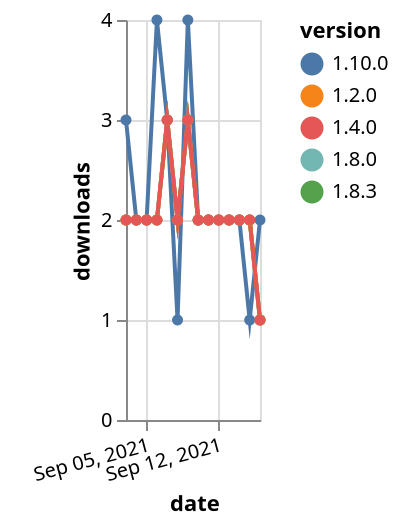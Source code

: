 {"$schema": "https://vega.github.io/schema/vega-lite/v5.json", "description": "A simple bar chart with embedded data.", "data": {"values": [{"date": "2021-09-03", "total": 634, "delta": 2, "version": "1.8.0"}, {"date": "2021-09-04", "total": 636, "delta": 2, "version": "1.8.0"}, {"date": "2021-09-05", "total": 638, "delta": 2, "version": "1.8.0"}, {"date": "2021-09-06", "total": 640, "delta": 2, "version": "1.8.0"}, {"date": "2021-09-07", "total": 643, "delta": 3, "version": "1.8.0"}, {"date": "2021-09-08", "total": 645, "delta": 2, "version": "1.8.0"}, {"date": "2021-09-09", "total": 648, "delta": 3, "version": "1.8.0"}, {"date": "2021-09-10", "total": 650, "delta": 2, "version": "1.8.0"}, {"date": "2021-09-11", "total": 652, "delta": 2, "version": "1.8.0"}, {"date": "2021-09-12", "total": 654, "delta": 2, "version": "1.8.0"}, {"date": "2021-09-13", "total": 656, "delta": 2, "version": "1.8.0"}, {"date": "2021-09-14", "total": 658, "delta": 2, "version": "1.8.0"}, {"date": "2021-09-15", "total": 660, "delta": 2, "version": "1.8.0"}, {"date": "2021-09-16", "total": 661, "delta": 1, "version": "1.8.0"}, {"date": "2021-09-03", "total": 359, "delta": 2, "version": "1.8.3"}, {"date": "2021-09-04", "total": 361, "delta": 2, "version": "1.8.3"}, {"date": "2021-09-05", "total": 363, "delta": 2, "version": "1.8.3"}, {"date": "2021-09-06", "total": 365, "delta": 2, "version": "1.8.3"}, {"date": "2021-09-07", "total": 368, "delta": 3, "version": "1.8.3"}, {"date": "2021-09-08", "total": 370, "delta": 2, "version": "1.8.3"}, {"date": "2021-09-09", "total": 373, "delta": 3, "version": "1.8.3"}, {"date": "2021-09-10", "total": 375, "delta": 2, "version": "1.8.3"}, {"date": "2021-09-11", "total": 377, "delta": 2, "version": "1.8.3"}, {"date": "2021-09-12", "total": 379, "delta": 2, "version": "1.8.3"}, {"date": "2021-09-13", "total": 381, "delta": 2, "version": "1.8.3"}, {"date": "2021-09-14", "total": 383, "delta": 2, "version": "1.8.3"}, {"date": "2021-09-15", "total": 385, "delta": 2, "version": "1.8.3"}, {"date": "2021-09-16", "total": 386, "delta": 1, "version": "1.8.3"}, {"date": "2021-09-03", "total": 211, "delta": 3, "version": "1.10.0"}, {"date": "2021-09-04", "total": 213, "delta": 2, "version": "1.10.0"}, {"date": "2021-09-05", "total": 215, "delta": 2, "version": "1.10.0"}, {"date": "2021-09-06", "total": 219, "delta": 4, "version": "1.10.0"}, {"date": "2021-09-07", "total": 222, "delta": 3, "version": "1.10.0"}, {"date": "2021-09-08", "total": 223, "delta": 1, "version": "1.10.0"}, {"date": "2021-09-09", "total": 227, "delta": 4, "version": "1.10.0"}, {"date": "2021-09-10", "total": 229, "delta": 2, "version": "1.10.0"}, {"date": "2021-09-11", "total": 231, "delta": 2, "version": "1.10.0"}, {"date": "2021-09-12", "total": 233, "delta": 2, "version": "1.10.0"}, {"date": "2021-09-13", "total": 235, "delta": 2, "version": "1.10.0"}, {"date": "2021-09-14", "total": 237, "delta": 2, "version": "1.10.0"}, {"date": "2021-09-15", "total": 238, "delta": 1, "version": "1.10.0"}, {"date": "2021-09-16", "total": 240, "delta": 2, "version": "1.10.0"}, {"date": "2021-09-03", "total": 1648, "delta": 2, "version": "1.2.0"}, {"date": "2021-09-04", "total": 1650, "delta": 2, "version": "1.2.0"}, {"date": "2021-09-05", "total": 1652, "delta": 2, "version": "1.2.0"}, {"date": "2021-09-06", "total": 1654, "delta": 2, "version": "1.2.0"}, {"date": "2021-09-07", "total": 1657, "delta": 3, "version": "1.2.0"}, {"date": "2021-09-08", "total": 1659, "delta": 2, "version": "1.2.0"}, {"date": "2021-09-09", "total": 1662, "delta": 3, "version": "1.2.0"}, {"date": "2021-09-10", "total": 1664, "delta": 2, "version": "1.2.0"}, {"date": "2021-09-11", "total": 1666, "delta": 2, "version": "1.2.0"}, {"date": "2021-09-12", "total": 1668, "delta": 2, "version": "1.2.0"}, {"date": "2021-09-13", "total": 1670, "delta": 2, "version": "1.2.0"}, {"date": "2021-09-14", "total": 1672, "delta": 2, "version": "1.2.0"}, {"date": "2021-09-15", "total": 1674, "delta": 2, "version": "1.2.0"}, {"date": "2021-09-16", "total": 1675, "delta": 1, "version": "1.2.0"}, {"date": "2021-09-03", "total": 1456, "delta": 2, "version": "1.4.0"}, {"date": "2021-09-04", "total": 1458, "delta": 2, "version": "1.4.0"}, {"date": "2021-09-05", "total": 1460, "delta": 2, "version": "1.4.0"}, {"date": "2021-09-06", "total": 1462, "delta": 2, "version": "1.4.0"}, {"date": "2021-09-07", "total": 1465, "delta": 3, "version": "1.4.0"}, {"date": "2021-09-08", "total": 1467, "delta": 2, "version": "1.4.0"}, {"date": "2021-09-09", "total": 1470, "delta": 3, "version": "1.4.0"}, {"date": "2021-09-10", "total": 1472, "delta": 2, "version": "1.4.0"}, {"date": "2021-09-11", "total": 1474, "delta": 2, "version": "1.4.0"}, {"date": "2021-09-12", "total": 1476, "delta": 2, "version": "1.4.0"}, {"date": "2021-09-13", "total": 1478, "delta": 2, "version": "1.4.0"}, {"date": "2021-09-14", "total": 1480, "delta": 2, "version": "1.4.0"}, {"date": "2021-09-15", "total": 1482, "delta": 2, "version": "1.4.0"}, {"date": "2021-09-16", "total": 1483, "delta": 1, "version": "1.4.0"}]}, "width": "container", "mark": {"type": "line", "point": {"filled": true}}, "encoding": {"x": {"field": "date", "type": "temporal", "timeUnit": "yearmonthdate", "title": "date", "axis": {"labelAngle": -15}}, "y": {"field": "delta", "type": "quantitative", "title": "downloads"}, "color": {"field": "version", "type": "nominal"}, "tooltip": {"field": "delta"}}}